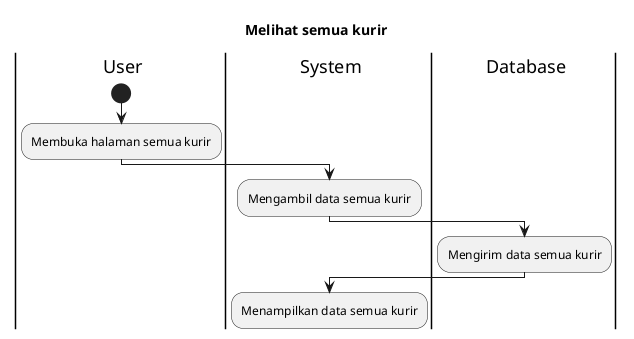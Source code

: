 @startuml
title Melihat semua kurir
|U| User
|S| System
|D| Database
|U|
start
:Membuka halaman semua kurir;
|S|
:Mengambil data semua kurir;
|D|
:Mengirim data semua kurir;
|S|
:Menampilkan data semua kurir;

@enduml
